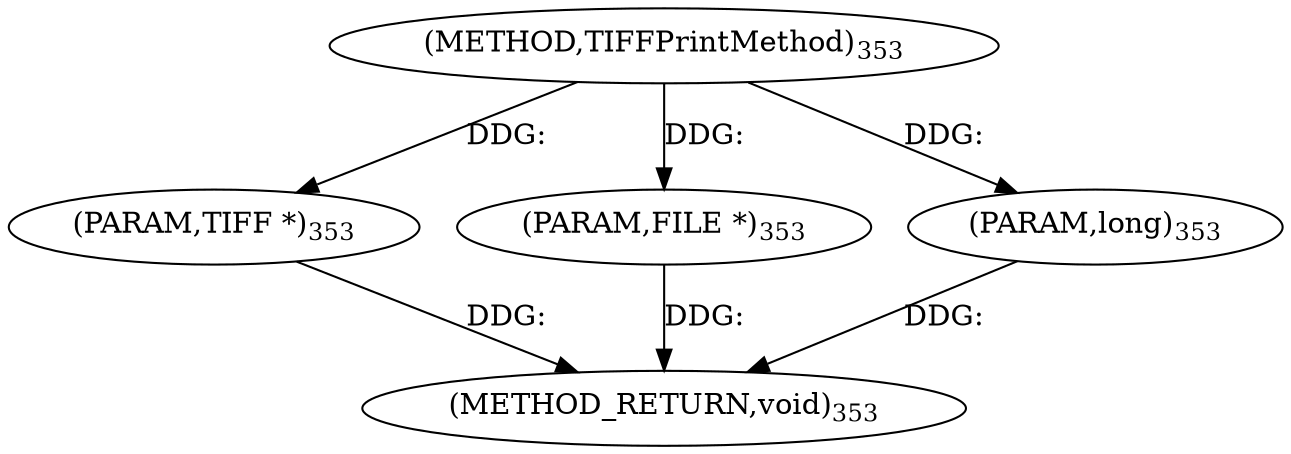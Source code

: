 digraph "TIFFPrintMethod" {  
"8483" [label = <(METHOD,TIFFPrintMethod)<SUB>353</SUB>> ]
"8487" [label = <(METHOD_RETURN,void)<SUB>353</SUB>> ]
"8484" [label = <(PARAM,TIFF *)<SUB>353</SUB>> ]
"8485" [label = <(PARAM,FILE *)<SUB>353</SUB>> ]
"8486" [label = <(PARAM,long)<SUB>353</SUB>> ]
  "8484" -> "8487"  [ label = "DDG: "] 
  "8485" -> "8487"  [ label = "DDG: "] 
  "8486" -> "8487"  [ label = "DDG: "] 
  "8483" -> "8484"  [ label = "DDG: "] 
  "8483" -> "8485"  [ label = "DDG: "] 
  "8483" -> "8486"  [ label = "DDG: "] 
}
